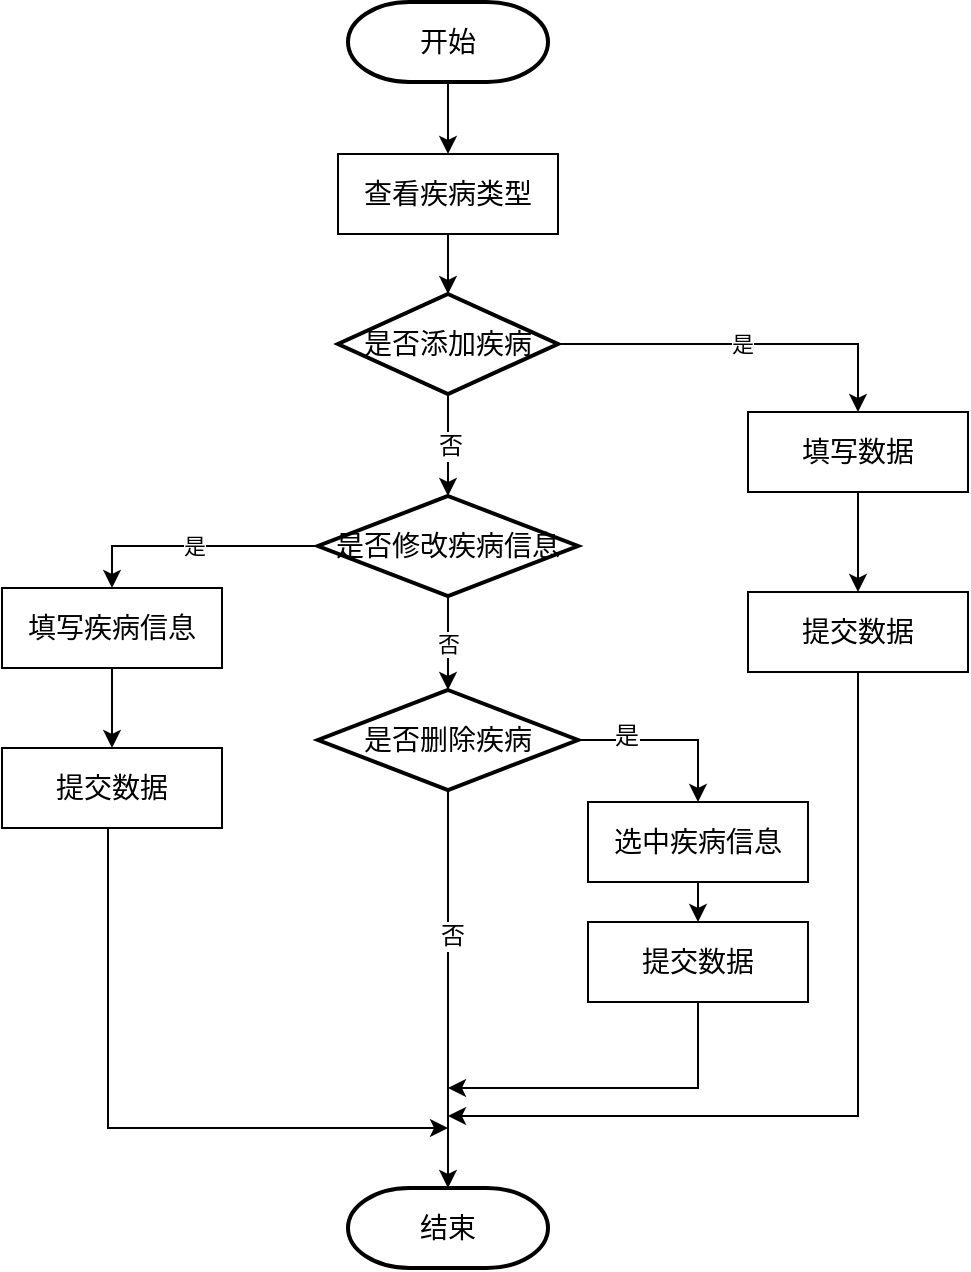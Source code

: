 <mxfile version="10.6.7" type="device"><diagram id="ocqhjdT6BwEPj-KO7xoS" name="Page-1"><mxGraphModel dx="1158" dy="616" grid="1" gridSize="10" guides="1" tooltips="1" connect="1" arrows="1" fold="1" page="1" pageScale="1" pageWidth="827" pageHeight="1169" math="0" shadow="0"><root><mxCell id="0"/><mxCell id="1" parent="0"/><mxCell id="QqKtJncElxlRfYh2f01G-16" style="edgeStyle=none;rounded=0;orthogonalLoop=1;jettySize=auto;html=1;exitX=0.5;exitY=1;exitDx=0;exitDy=0;exitPerimeter=0;entryX=0.5;entryY=0;entryDx=0;entryDy=0;" parent="1" source="QqKtJncElxlRfYh2f01G-1" target="QqKtJncElxlRfYh2f01G-2" edge="1"><mxGeometry relative="1" as="geometry"/></mxCell><mxCell id="QqKtJncElxlRfYh2f01G-1" value="&lt;font style=&quot;font-size: 14px&quot;&gt;开始&lt;/font&gt;" style="strokeWidth=2;html=1;shape=mxgraph.flowchart.terminator;whiteSpace=wrap;" parent="1" vertex="1"><mxGeometry x="340" y="123" width="100" height="40" as="geometry"/></mxCell><mxCell id="QqKtJncElxlRfYh2f01G-17" style="edgeStyle=none;rounded=0;orthogonalLoop=1;jettySize=auto;html=1;exitX=0.5;exitY=1;exitDx=0;exitDy=0;entryX=0.5;entryY=0;entryDx=0;entryDy=0;entryPerimeter=0;" parent="1" source="QqKtJncElxlRfYh2f01G-2" target="QqKtJncElxlRfYh2f01G-3" edge="1"><mxGeometry relative="1" as="geometry"/></mxCell><mxCell id="QqKtJncElxlRfYh2f01G-2" value="&lt;font style=&quot;font-size: 14px&quot;&gt;查看疾病类型&lt;/font&gt;" style="rounded=0;whiteSpace=wrap;html=1;" parent="1" vertex="1"><mxGeometry x="335" y="199" width="110" height="40" as="geometry"/></mxCell><mxCell id="QqKtJncElxlRfYh2f01G-19" style="edgeStyle=none;rounded=0;orthogonalLoop=1;jettySize=auto;html=1;exitX=0.5;exitY=1;exitDx=0;exitDy=0;exitPerimeter=0;entryX=0.5;entryY=0;entryDx=0;entryDy=0;entryPerimeter=0;" parent="1" source="QqKtJncElxlRfYh2f01G-3" target="QqKtJncElxlRfYh2f01G-39" edge="1"><mxGeometry relative="1" as="geometry"><mxPoint x="390" y="330" as="targetPoint"/></mxGeometry></mxCell><mxCell id="QqKtJncElxlRfYh2f01G-33" value="否" style="text;html=1;resizable=0;points=[];align=center;verticalAlign=middle;labelBackgroundColor=#ffffff;" parent="QqKtJncElxlRfYh2f01G-19" vertex="1" connectable="0"><mxGeometry y="1" relative="1" as="geometry"><mxPoint as="offset"/></mxGeometry></mxCell><mxCell id="QqKtJncElxlRfYh2f01G-25" value="是" style="edgeStyle=elbowEdgeStyle;rounded=0;orthogonalLoop=1;jettySize=auto;html=1;exitX=1;exitY=0.5;exitDx=0;exitDy=0;exitPerimeter=0;entryX=0.5;entryY=0;entryDx=0;entryDy=0;" parent="1" source="QqKtJncElxlRfYh2f01G-3" target="QqKtJncElxlRfYh2f01G-6" edge="1"><mxGeometry relative="1" as="geometry"><Array as="points"><mxPoint x="595" y="270"/></Array></mxGeometry></mxCell><mxCell id="QqKtJncElxlRfYh2f01G-3" value="&lt;font style=&quot;font-size: 14px&quot;&gt;是否添加疾病&lt;/font&gt;" style="strokeWidth=2;html=1;shape=mxgraph.flowchart.decision;whiteSpace=wrap;" parent="1" vertex="1"><mxGeometry x="335" y="269" width="110" height="50" as="geometry"/></mxCell><mxCell id="QqKtJncElxlRfYh2f01G-4" value="&lt;font style=&quot;font-size: 14px&quot;&gt;结束&lt;/font&gt;" style="strokeWidth=2;html=1;shape=mxgraph.flowchart.terminator;whiteSpace=wrap;" parent="1" vertex="1"><mxGeometry x="340" y="716" width="100" height="40" as="geometry"/></mxCell><mxCell id="QqKtJncElxlRfYh2f01G-24" style="edgeStyle=none;rounded=0;orthogonalLoop=1;jettySize=auto;html=1;exitX=0.5;exitY=1;exitDx=0;exitDy=0;entryX=0.5;entryY=0;entryDx=0;entryDy=0;" parent="1" source="QqKtJncElxlRfYh2f01G-6" target="QqKtJncElxlRfYh2f01G-8" edge="1"><mxGeometry relative="1" as="geometry"/></mxCell><mxCell id="QqKtJncElxlRfYh2f01G-6" value="&lt;font style=&quot;font-size: 14px&quot;&gt;填写数据&lt;/font&gt;" style="rounded=0;whiteSpace=wrap;html=1;" parent="1" vertex="1"><mxGeometry x="540" y="328" width="110" height="40" as="geometry"/></mxCell><mxCell id="QqKtJncElxlRfYh2f01G-26" style="edgeStyle=elbowEdgeStyle;rounded=0;orthogonalLoop=1;jettySize=auto;html=1;exitX=0.5;exitY=1;exitDx=0;exitDy=0;" parent="1" source="QqKtJncElxlRfYh2f01G-8" edge="1"><mxGeometry relative="1" as="geometry"><mxPoint x="390" y="680" as="targetPoint"/><Array as="points"><mxPoint x="595" y="550"/><mxPoint x="595" y="490"/><mxPoint x="665" y="530"/></Array></mxGeometry></mxCell><mxCell id="QqKtJncElxlRfYh2f01G-8" value="&lt;font style=&quot;font-size: 14px&quot;&gt;提交数据&lt;/font&gt;" style="rounded=0;whiteSpace=wrap;html=1;" parent="1" vertex="1"><mxGeometry x="540" y="418" width="110" height="40" as="geometry"/></mxCell><mxCell id="QqKtJncElxlRfYh2f01G-23" style="edgeStyle=none;rounded=0;orthogonalLoop=1;jettySize=auto;html=1;exitX=0.5;exitY=1;exitDx=0;exitDy=0;entryX=0.5;entryY=0;entryDx=0;entryDy=0;" parent="1" source="QqKtJncElxlRfYh2f01G-13" target="QqKtJncElxlRfYh2f01G-14" edge="1"><mxGeometry relative="1" as="geometry"/></mxCell><mxCell id="QqKtJncElxlRfYh2f01G-13" value="&lt;font style=&quot;font-size: 14px&quot;&gt;选中疾病信息&lt;/font&gt;" style="rounded=0;whiteSpace=wrap;html=1;" parent="1" vertex="1"><mxGeometry x="460" y="523" width="110" height="40" as="geometry"/></mxCell><mxCell id="DrX9kShIzeJ7iEBUecRb-16" style="edgeStyle=elbowEdgeStyle;rounded=0;orthogonalLoop=1;jettySize=auto;html=1;exitX=0.5;exitY=1;exitDx=0;exitDy=0;" edge="1" parent="1" source="QqKtJncElxlRfYh2f01G-14"><mxGeometry relative="1" as="geometry"><mxPoint x="390" y="666" as="targetPoint"/><Array as="points"><mxPoint x="515" y="646"/></Array></mxGeometry></mxCell><mxCell id="QqKtJncElxlRfYh2f01G-14" value="&lt;font style=&quot;font-size: 14px&quot;&gt;提交数据&lt;/font&gt;" style="rounded=0;whiteSpace=wrap;html=1;" parent="1" vertex="1"><mxGeometry x="460" y="583" width="110" height="40" as="geometry"/></mxCell><mxCell id="QqKtJncElxlRfYh2f01G-57" value="否" style="edgeStyle=elbowEdgeStyle;rounded=0;orthogonalLoop=1;jettySize=auto;html=1;exitX=0.5;exitY=1;exitDx=0;exitDy=0;exitPerimeter=0;elbow=vertical;entryX=0.5;entryY=0;entryDx=0;entryDy=0;entryPerimeter=0;" parent="1" source="QqKtJncElxlRfYh2f01G-39" target="QqKtJncElxlRfYh2f01G-42" edge="1"><mxGeometry relative="1" as="geometry"><mxPoint x="275" y="476" as="targetPoint"/></mxGeometry></mxCell><mxCell id="DrX9kShIzeJ7iEBUecRb-9" value="是" style="edgeStyle=orthogonalEdgeStyle;rounded=0;orthogonalLoop=1;jettySize=auto;html=1;exitX=0;exitY=0.5;exitDx=0;exitDy=0;exitPerimeter=0;entryX=0.5;entryY=0;entryDx=0;entryDy=0;" edge="1" parent="1" source="QqKtJncElxlRfYh2f01G-39" target="QqKtJncElxlRfYh2f01G-45"><mxGeometry relative="1" as="geometry"/></mxCell><mxCell id="QqKtJncElxlRfYh2f01G-39" value="&lt;font style=&quot;font-size: 14px&quot;&gt;是否修改疾病信息&lt;/font&gt;" style="strokeWidth=2;html=1;shape=mxgraph.flowchart.decision;whiteSpace=wrap;" parent="1" vertex="1"><mxGeometry x="325" y="370" width="130" height="50" as="geometry"/></mxCell><mxCell id="DrX9kShIzeJ7iEBUecRb-13" style="edgeStyle=elbowEdgeStyle;rounded=0;orthogonalLoop=1;jettySize=auto;html=1;exitX=0.5;exitY=1;exitDx=0;exitDy=0;exitPerimeter=0;entryX=0.5;entryY=0;entryDx=0;entryDy=0;entryPerimeter=0;" edge="1" parent="1" source="QqKtJncElxlRfYh2f01G-42" target="QqKtJncElxlRfYh2f01G-4"><mxGeometry relative="1" as="geometry"/></mxCell><mxCell id="DrX9kShIzeJ7iEBUecRb-19" value="否" style="text;html=1;resizable=0;points=[];align=center;verticalAlign=middle;labelBackgroundColor=#ffffff;" vertex="1" connectable="0" parent="DrX9kShIzeJ7iEBUecRb-13"><mxGeometry y="27" relative="1" as="geometry"><mxPoint x="-25" y="-27" as="offset"/></mxGeometry></mxCell><mxCell id="DrX9kShIzeJ7iEBUecRb-15" style="edgeStyle=elbowEdgeStyle;rounded=0;orthogonalLoop=1;jettySize=auto;elbow=vertical;html=1;exitX=1;exitY=0.5;exitDx=0;exitDy=0;exitPerimeter=0;entryX=0.5;entryY=0;entryDx=0;entryDy=0;" edge="1" parent="1" source="QqKtJncElxlRfYh2f01G-42" target="QqKtJncElxlRfYh2f01G-13"><mxGeometry relative="1" as="geometry"><Array as="points"><mxPoint x="480" y="492"/></Array></mxGeometry></mxCell><mxCell id="DrX9kShIzeJ7iEBUecRb-18" value="是" style="text;html=1;resizable=0;points=[];align=center;verticalAlign=middle;labelBackgroundColor=#ffffff;" vertex="1" connectable="0" parent="DrX9kShIzeJ7iEBUecRb-15"><mxGeometry x="-0.485" y="2" relative="1" as="geometry"><mxPoint as="offset"/></mxGeometry></mxCell><mxCell id="QqKtJncElxlRfYh2f01G-42" value="&lt;font style=&quot;font-size: 14px&quot;&gt;是否删除疾病&lt;/font&gt;" style="strokeWidth=2;html=1;shape=mxgraph.flowchart.decision;whiteSpace=wrap;" parent="1" vertex="1"><mxGeometry x="325" y="467" width="130" height="50" as="geometry"/></mxCell><mxCell id="QqKtJncElxlRfYh2f01G-52" style="edgeStyle=elbowEdgeStyle;rounded=0;orthogonalLoop=1;jettySize=auto;elbow=vertical;html=1;exitX=0.5;exitY=1;exitDx=0;exitDy=0;entryX=0.5;entryY=0;entryDx=0;entryDy=0;" parent="1" source="QqKtJncElxlRfYh2f01G-45" target="QqKtJncElxlRfYh2f01G-46" edge="1"><mxGeometry relative="1" as="geometry"/></mxCell><mxCell id="QqKtJncElxlRfYh2f01G-45" value="&lt;font style=&quot;font-size: 14px&quot;&gt;填写疾病信息&lt;/font&gt;" style="rounded=0;whiteSpace=wrap;html=1;" parent="1" vertex="1"><mxGeometry x="167" y="416" width="110" height="40" as="geometry"/></mxCell><mxCell id="QqKtJncElxlRfYh2f01G-54" style="edgeStyle=elbowEdgeStyle;rounded=0;orthogonalLoop=1;jettySize=auto;html=1;exitX=0.5;exitY=1;exitDx=0;exitDy=0;" parent="1" source="QqKtJncElxlRfYh2f01G-46" edge="1"><mxGeometry relative="1" as="geometry"><mxPoint x="390" y="686" as="targetPoint"/><Array as="points"><mxPoint x="220" y="616"/><mxPoint x="165" y="646"/><mxPoint x="160" y="756"/><mxPoint x="160" y="576"/></Array></mxGeometry></mxCell><mxCell id="QqKtJncElxlRfYh2f01G-46" value="&lt;font style=&quot;font-size: 14px&quot;&gt;提交数据&lt;/font&gt;" style="rounded=0;whiteSpace=wrap;html=1;" parent="1" vertex="1"><mxGeometry x="167" y="496" width="110" height="40" as="geometry"/></mxCell></root></mxGraphModel></diagram></mxfile>